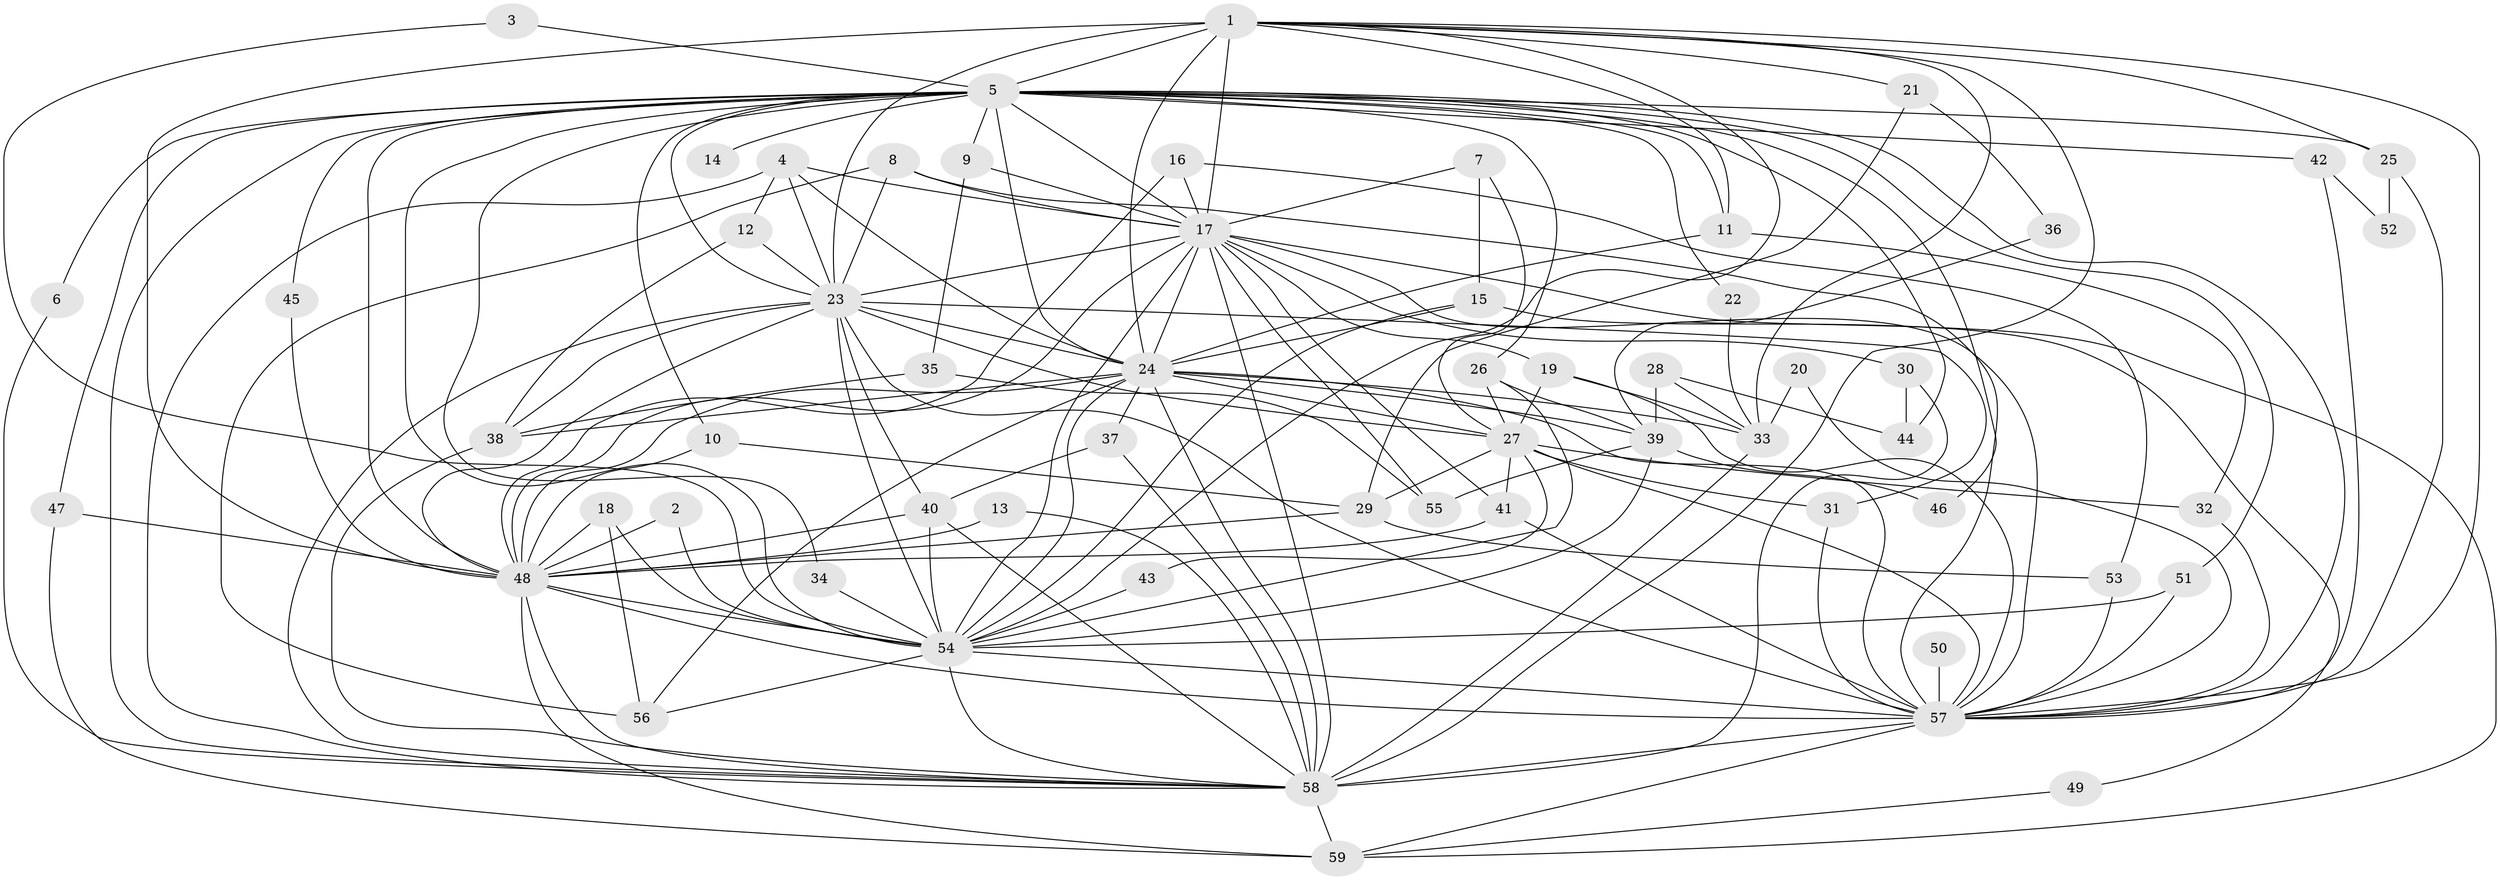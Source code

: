 // original degree distribution, {18: 0.01694915254237288, 17: 0.01694915254237288, 24: 0.01694915254237288, 26: 0.00847457627118644, 22: 0.00847457627118644, 27: 0.00847457627118644, 28: 0.00847457627118644, 2: 0.5169491525423728, 4: 0.07627118644067797, 6: 0.00847457627118644, 3: 0.2542372881355932, 12: 0.00847457627118644, 8: 0.00847457627118644, 5: 0.03389830508474576, 7: 0.00847457627118644}
// Generated by graph-tools (version 1.1) at 2025/01/03/09/25 03:01:37]
// undirected, 59 vertices, 165 edges
graph export_dot {
graph [start="1"]
  node [color=gray90,style=filled];
  1;
  2;
  3;
  4;
  5;
  6;
  7;
  8;
  9;
  10;
  11;
  12;
  13;
  14;
  15;
  16;
  17;
  18;
  19;
  20;
  21;
  22;
  23;
  24;
  25;
  26;
  27;
  28;
  29;
  30;
  31;
  32;
  33;
  34;
  35;
  36;
  37;
  38;
  39;
  40;
  41;
  42;
  43;
  44;
  45;
  46;
  47;
  48;
  49;
  50;
  51;
  52;
  53;
  54;
  55;
  56;
  57;
  58;
  59;
  1 -- 5 [weight=2.0];
  1 -- 11 [weight=1.0];
  1 -- 17 [weight=2.0];
  1 -- 21 [weight=2.0];
  1 -- 23 [weight=1.0];
  1 -- 24 [weight=1.0];
  1 -- 25 [weight=1.0];
  1 -- 33 [weight=1.0];
  1 -- 48 [weight=3.0];
  1 -- 54 [weight=1.0];
  1 -- 57 [weight=1.0];
  1 -- 58 [weight=1.0];
  2 -- 48 [weight=1.0];
  2 -- 54 [weight=1.0];
  3 -- 5 [weight=1.0];
  3 -- 54 [weight=1.0];
  4 -- 12 [weight=1.0];
  4 -- 17 [weight=1.0];
  4 -- 23 [weight=1.0];
  4 -- 24 [weight=1.0];
  4 -- 58 [weight=1.0];
  5 -- 6 [weight=1.0];
  5 -- 9 [weight=1.0];
  5 -- 10 [weight=1.0];
  5 -- 11 [weight=1.0];
  5 -- 14 [weight=1.0];
  5 -- 17 [weight=1.0];
  5 -- 22 [weight=1.0];
  5 -- 23 [weight=1.0];
  5 -- 24 [weight=1.0];
  5 -- 25 [weight=1.0];
  5 -- 26 [weight=1.0];
  5 -- 34 [weight=1.0];
  5 -- 42 [weight=1.0];
  5 -- 44 [weight=1.0];
  5 -- 45 [weight=1.0];
  5 -- 46 [weight=1.0];
  5 -- 47 [weight=1.0];
  5 -- 48 [weight=2.0];
  5 -- 51 [weight=1.0];
  5 -- 54 [weight=1.0];
  5 -- 57 [weight=1.0];
  5 -- 58 [weight=1.0];
  6 -- 58 [weight=1.0];
  7 -- 15 [weight=1.0];
  7 -- 17 [weight=1.0];
  7 -- 27 [weight=1.0];
  8 -- 17 [weight=1.0];
  8 -- 23 [weight=1.0];
  8 -- 56 [weight=1.0];
  8 -- 57 [weight=1.0];
  9 -- 17 [weight=1.0];
  9 -- 35 [weight=1.0];
  10 -- 29 [weight=1.0];
  10 -- 48 [weight=2.0];
  11 -- 24 [weight=1.0];
  11 -- 32 [weight=1.0];
  12 -- 23 [weight=1.0];
  12 -- 38 [weight=1.0];
  13 -- 48 [weight=1.0];
  13 -- 58 [weight=1.0];
  15 -- 24 [weight=1.0];
  15 -- 49 [weight=1.0];
  15 -- 54 [weight=1.0];
  16 -- 17 [weight=1.0];
  16 -- 48 [weight=1.0];
  16 -- 53 [weight=1.0];
  17 -- 19 [weight=1.0];
  17 -- 23 [weight=1.0];
  17 -- 24 [weight=1.0];
  17 -- 30 [weight=1.0];
  17 -- 41 [weight=1.0];
  17 -- 48 [weight=3.0];
  17 -- 54 [weight=1.0];
  17 -- 55 [weight=2.0];
  17 -- 57 [weight=1.0];
  17 -- 58 [weight=2.0];
  17 -- 59 [weight=1.0];
  18 -- 48 [weight=2.0];
  18 -- 54 [weight=1.0];
  18 -- 56 [weight=1.0];
  19 -- 27 [weight=1.0];
  19 -- 33 [weight=1.0];
  19 -- 57 [weight=1.0];
  20 -- 33 [weight=1.0];
  20 -- 57 [weight=1.0];
  21 -- 29 [weight=1.0];
  21 -- 36 [weight=1.0];
  22 -- 33 [weight=1.0];
  23 -- 24 [weight=2.0];
  23 -- 27 [weight=1.0];
  23 -- 31 [weight=1.0];
  23 -- 38 [weight=1.0];
  23 -- 40 [weight=1.0];
  23 -- 48 [weight=2.0];
  23 -- 54 [weight=1.0];
  23 -- 57 [weight=1.0];
  23 -- 58 [weight=1.0];
  24 -- 27 [weight=2.0];
  24 -- 33 [weight=1.0];
  24 -- 37 [weight=1.0];
  24 -- 38 [weight=1.0];
  24 -- 39 [weight=1.0];
  24 -- 48 [weight=3.0];
  24 -- 54 [weight=3.0];
  24 -- 56 [weight=1.0];
  24 -- 57 [weight=1.0];
  24 -- 58 [weight=5.0];
  25 -- 52 [weight=1.0];
  25 -- 57 [weight=1.0];
  26 -- 27 [weight=1.0];
  26 -- 39 [weight=1.0];
  26 -- 54 [weight=1.0];
  27 -- 29 [weight=1.0];
  27 -- 31 [weight=1.0];
  27 -- 32 [weight=1.0];
  27 -- 41 [weight=1.0];
  27 -- 43 [weight=1.0];
  27 -- 57 [weight=1.0];
  28 -- 33 [weight=1.0];
  28 -- 39 [weight=1.0];
  28 -- 44 [weight=1.0];
  29 -- 48 [weight=1.0];
  29 -- 53 [weight=1.0];
  30 -- 44 [weight=1.0];
  30 -- 58 [weight=1.0];
  31 -- 57 [weight=1.0];
  32 -- 57 [weight=1.0];
  33 -- 58 [weight=1.0];
  34 -- 54 [weight=1.0];
  35 -- 38 [weight=1.0];
  35 -- 55 [weight=1.0];
  36 -- 39 [weight=1.0];
  37 -- 40 [weight=1.0];
  37 -- 58 [weight=1.0];
  38 -- 58 [weight=2.0];
  39 -- 46 [weight=1.0];
  39 -- 54 [weight=2.0];
  39 -- 55 [weight=1.0];
  40 -- 48 [weight=1.0];
  40 -- 54 [weight=1.0];
  40 -- 58 [weight=1.0];
  41 -- 48 [weight=1.0];
  41 -- 57 [weight=1.0];
  42 -- 52 [weight=1.0];
  42 -- 57 [weight=1.0];
  43 -- 54 [weight=1.0];
  45 -- 48 [weight=1.0];
  47 -- 48 [weight=1.0];
  47 -- 59 [weight=1.0];
  48 -- 54 [weight=2.0];
  48 -- 57 [weight=4.0];
  48 -- 58 [weight=2.0];
  48 -- 59 [weight=1.0];
  49 -- 59 [weight=1.0];
  50 -- 57 [weight=2.0];
  51 -- 54 [weight=1.0];
  51 -- 57 [weight=1.0];
  53 -- 57 [weight=1.0];
  54 -- 56 [weight=1.0];
  54 -- 57 [weight=1.0];
  54 -- 58 [weight=2.0];
  57 -- 58 [weight=1.0];
  57 -- 59 [weight=1.0];
  58 -- 59 [weight=1.0];
}
